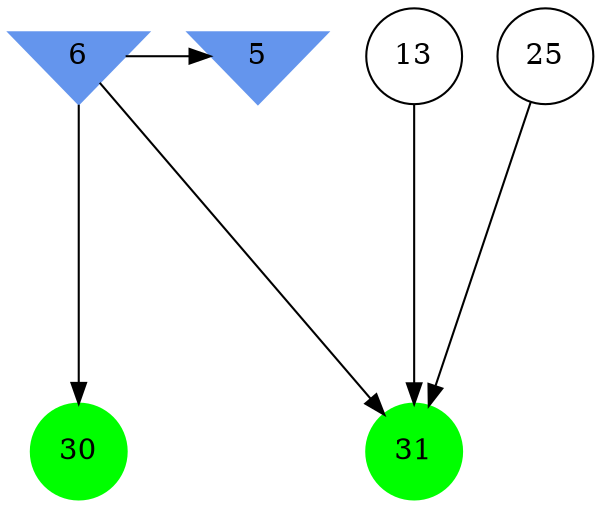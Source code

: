 digraph brain {
	ranksep=2.0;
	5 [shape=invtriangle,style=filled,color=cornflowerblue];
	6 [shape=invtriangle,style=filled,color=cornflowerblue];
	13 [shape=circle,color=black];
	25 [shape=circle,color=black];
	30 [shape=circle,style=filled,color=green];
	31 [shape=circle,style=filled,color=green];
	6	->	5;
	6	->	30;
	6	->	31;
	13	->	31;
	25	->	31;
	{ rank=same; 5; 6; }
	{ rank=same; 13; 25; }
	{ rank=same; 30; 31; }
}
